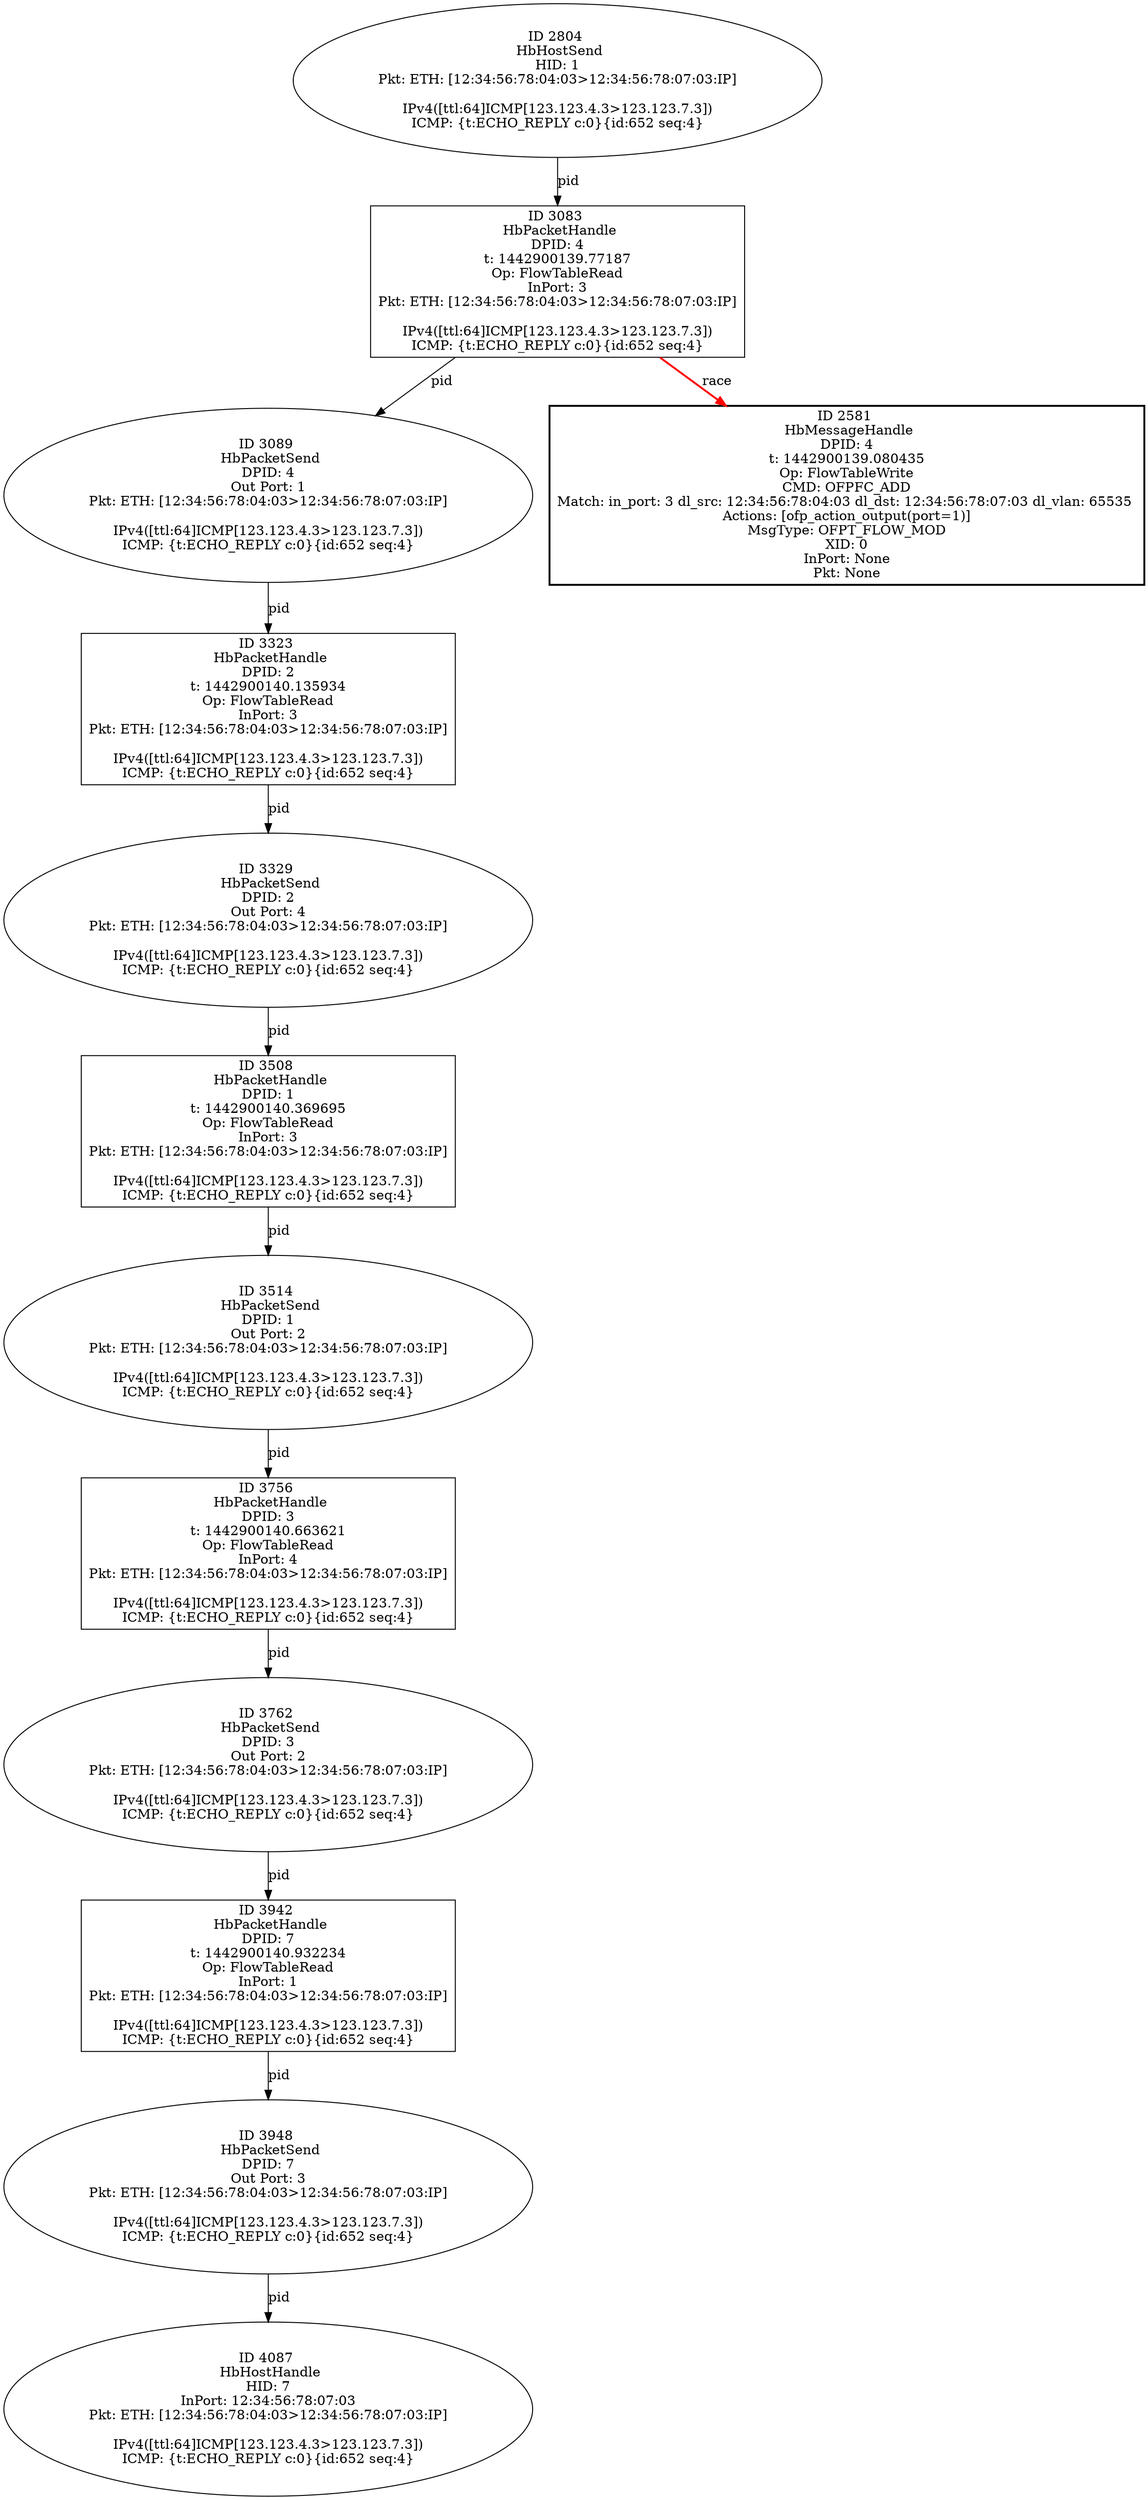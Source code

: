 strict digraph G {
3329 [shape=oval, event=<hb_events.HbPacketSend object at 0x108329c10>, label="ID 3329 
 HbPacketSend
DPID: 2
Out Port: 4
Pkt: ETH: [12:34:56:78:04:03>12:34:56:78:07:03:IP]

IPv4([ttl:64]ICMP[123.123.4.3>123.123.7.3])
ICMP: {t:ECHO_REPLY c:0}{id:652 seq:4}"];
3942 [shape=box, event=<hb_events.HbPacketHandle object at 0x1085c2c10>, label="ID 3942 
 HbPacketHandle
DPID: 7
t: 1442900140.932234
Op: FlowTableRead
InPort: 1
Pkt: ETH: [12:34:56:78:04:03>12:34:56:78:07:03:IP]

IPv4([ttl:64]ICMP[123.123.4.3>123.123.7.3])
ICMP: {t:ECHO_REPLY c:0}{id:652 seq:4}"];
3948 [shape=oval, event=<hb_events.HbPacketSend object at 0x1085e3710>, label="ID 3948 
 HbPacketSend
DPID: 7
Out Port: 3
Pkt: ETH: [12:34:56:78:04:03>12:34:56:78:07:03:IP]

IPv4([ttl:64]ICMP[123.123.4.3>123.123.7.3])
ICMP: {t:ECHO_REPLY c:0}{id:652 seq:4}"];
3083 [shape=box, event=<hb_events.HbPacketHandle object at 0x10782f910>, label="ID 3083 
 HbPacketHandle
DPID: 4
t: 1442900139.77187
Op: FlowTableRead
InPort: 3
Pkt: ETH: [12:34:56:78:04:03>12:34:56:78:07:03:IP]

IPv4([ttl:64]ICMP[123.123.4.3>123.123.7.3])
ICMP: {t:ECHO_REPLY c:0}{id:652 seq:4}"];
3756 [shape=box, event=<hb_events.HbPacketHandle object at 0x1084e7b50>, label="ID 3756 
 HbPacketHandle
DPID: 3
t: 1442900140.663621
Op: FlowTableRead
InPort: 4
Pkt: ETH: [12:34:56:78:04:03>12:34:56:78:07:03:IP]

IPv4([ttl:64]ICMP[123.123.4.3>123.123.7.3])
ICMP: {t:ECHO_REPLY c:0}{id:652 seq:4}"];
3089 [shape=oval, event=<hb_events.HbPacketSend object at 0x108201810>, label="ID 3089 
 HbPacketSend
DPID: 4
Out Port: 1
Pkt: ETH: [12:34:56:78:04:03>12:34:56:78:07:03:IP]

IPv4([ttl:64]ICMP[123.123.4.3>123.123.7.3])
ICMP: {t:ECHO_REPLY c:0}{id:652 seq:4}"];
3762 [shape=oval, event=<hb_events.HbPacketSend object at 0x10850e050>, label="ID 3762 
 HbPacketSend
DPID: 3
Out Port: 2
Pkt: ETH: [12:34:56:78:04:03>12:34:56:78:07:03:IP]

IPv4([ttl:64]ICMP[123.123.4.3>123.123.7.3])
ICMP: {t:ECHO_REPLY c:0}{id:652 seq:4}"];
2804 [shape=oval, event=<hb_events.HbHostSend object at 0x107f488d0>, label="ID 2804 
 HbHostSend
HID: 1
Pkt: ETH: [12:34:56:78:04:03>12:34:56:78:07:03:IP]

IPv4([ttl:64]ICMP[123.123.4.3>123.123.7.3])
ICMP: {t:ECHO_REPLY c:0}{id:652 seq:4}"];
2581 [shape=box, style=bold, event=<hb_events.HbMessageHandle object at 0x107dfc150>, label="ID 2581 
 HbMessageHandle
DPID: 4
t: 1442900139.080435
Op: FlowTableWrite
CMD: OFPFC_ADD
Match: in_port: 3 dl_src: 12:34:56:78:04:03 dl_dst: 12:34:56:78:07:03 dl_vlan: 65535 
Actions: [ofp_action_output(port=1)]
MsgType: OFPT_FLOW_MOD
XID: 0
InPort: None
Pkt: None"];
4087 [shape=oval, event=<hb_events.HbHostHandle object at 0x10866b8d0>, label="ID 4087 
 HbHostHandle
HID: 7
InPort: 12:34:56:78:07:03
Pkt: ETH: [12:34:56:78:04:03>12:34:56:78:07:03:IP]

IPv4([ttl:64]ICMP[123.123.4.3>123.123.7.3])
ICMP: {t:ECHO_REPLY c:0}{id:652 seq:4}"];
3508 [shape=box, event=<hb_events.HbPacketHandle object at 0x1083d7ed0>, label="ID 3508 
 HbPacketHandle
DPID: 1
t: 1442900140.369695
Op: FlowTableRead
InPort: 3
Pkt: ETH: [12:34:56:78:04:03>12:34:56:78:07:03:IP]

IPv4([ttl:64]ICMP[123.123.4.3>123.123.7.3])
ICMP: {t:ECHO_REPLY c:0}{id:652 seq:4}"];
3514 [shape=oval, event=<hb_events.HbPacketSend object at 0x1083dd2d0>, label="ID 3514 
 HbPacketSend
DPID: 1
Out Port: 2
Pkt: ETH: [12:34:56:78:04:03>12:34:56:78:07:03:IP]

IPv4([ttl:64]ICMP[123.123.4.3>123.123.7.3])
ICMP: {t:ECHO_REPLY c:0}{id:652 seq:4}"];
3323 [shape=box, event=<hb_events.HbPacketHandle object at 0x108329590>, label="ID 3323 
 HbPacketHandle
DPID: 2
t: 1442900140.135934
Op: FlowTableRead
InPort: 3
Pkt: ETH: [12:34:56:78:04:03>12:34:56:78:07:03:IP]

IPv4([ttl:64]ICMP[123.123.4.3>123.123.7.3])
ICMP: {t:ECHO_REPLY c:0}{id:652 seq:4}"];
3329 -> 3508  [rel=pid, label=pid];
3942 -> 3948  [rel=pid, label=pid];
3948 -> 4087  [rel=pid, label=pid];
3083 -> 3089  [rel=pid, label=pid];
3083 -> 2581  [harmful=True, color=red, style=bold, rel=race, label=race];
3756 -> 3762  [rel=pid, label=pid];
3089 -> 3323  [rel=pid, label=pid];
3762 -> 3942  [rel=pid, label=pid];
2804 -> 3083  [rel=pid, label=pid];
3508 -> 3514  [rel=pid, label=pid];
3514 -> 3756  [rel=pid, label=pid];
3323 -> 3329  [rel=pid, label=pid];
}
